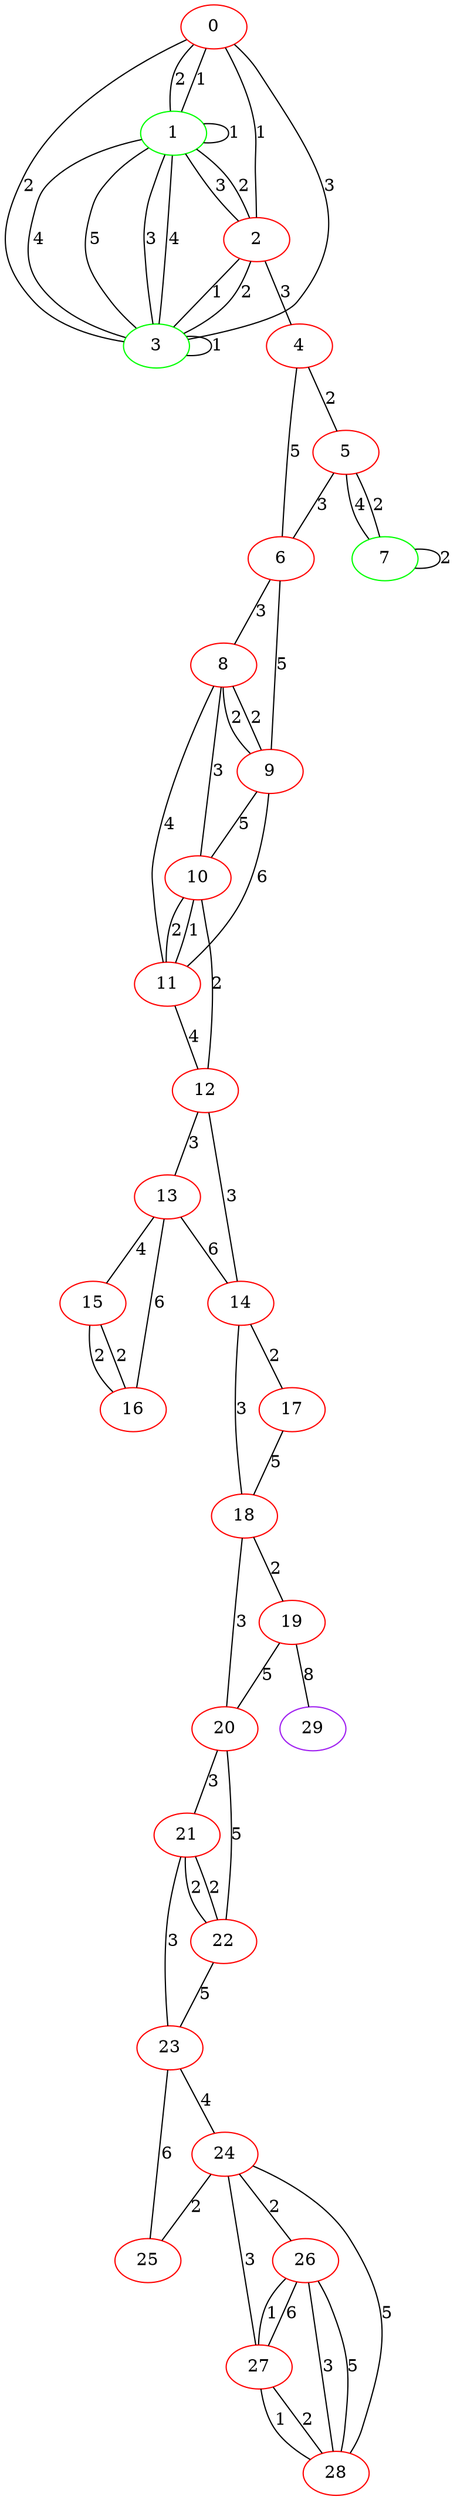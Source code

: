 graph "" {
0 [color=red, weight=1];
1 [color=green, weight=2];
2 [color=red, weight=1];
3 [color=green, weight=2];
4 [color=red, weight=1];
5 [color=red, weight=1];
6 [color=red, weight=1];
7 [color=green, weight=2];
8 [color=red, weight=1];
9 [color=red, weight=1];
10 [color=red, weight=1];
11 [color=red, weight=1];
12 [color=red, weight=1];
13 [color=red, weight=1];
14 [color=red, weight=1];
15 [color=red, weight=1];
16 [color=red, weight=1];
17 [color=red, weight=1];
18 [color=red, weight=1];
19 [color=red, weight=1];
20 [color=red, weight=1];
21 [color=red, weight=1];
22 [color=red, weight=1];
23 [color=red, weight=1];
24 [color=red, weight=1];
25 [color=red, weight=1];
26 [color=red, weight=1];
27 [color=red, weight=1];
28 [color=red, weight=1];
29 [color=purple, weight=4];
0 -- 1  [key=0, label=2];
0 -- 1  [key=1, label=1];
0 -- 2  [key=0, label=1];
0 -- 3  [key=0, label=2];
0 -- 3  [key=1, label=3];
1 -- 1  [key=0, label=1];
1 -- 2  [key=0, label=3];
1 -- 2  [key=1, label=2];
1 -- 3  [key=0, label=4];
1 -- 3  [key=1, label=5];
1 -- 3  [key=2, label=3];
1 -- 3  [key=3, label=4];
2 -- 3  [key=0, label=1];
2 -- 3  [key=1, label=2];
2 -- 4  [key=0, label=3];
3 -- 3  [key=0, label=1];
4 -- 5  [key=0, label=2];
4 -- 6  [key=0, label=5];
5 -- 6  [key=0, label=3];
5 -- 7  [key=0, label=4];
5 -- 7  [key=1, label=2];
6 -- 8  [key=0, label=3];
6 -- 9  [key=0, label=5];
7 -- 7  [key=0, label=2];
8 -- 9  [key=0, label=2];
8 -- 9  [key=1, label=2];
8 -- 10  [key=0, label=3];
8 -- 11  [key=0, label=4];
9 -- 10  [key=0, label=5];
9 -- 11  [key=0, label=6];
10 -- 11  [key=0, label=2];
10 -- 11  [key=1, label=1];
10 -- 12  [key=0, label=2];
11 -- 12  [key=0, label=4];
12 -- 13  [key=0, label=3];
12 -- 14  [key=0, label=3];
13 -- 16  [key=0, label=6];
13 -- 14  [key=0, label=6];
13 -- 15  [key=0, label=4];
14 -- 17  [key=0, label=2];
14 -- 18  [key=0, label=3];
15 -- 16  [key=0, label=2];
15 -- 16  [key=1, label=2];
17 -- 18  [key=0, label=5];
18 -- 19  [key=0, label=2];
18 -- 20  [key=0, label=3];
19 -- 20  [key=0, label=5];
19 -- 29  [key=0, label=8];
20 -- 21  [key=0, label=3];
20 -- 22  [key=0, label=5];
21 -- 22  [key=0, label=2];
21 -- 22  [key=1, label=2];
21 -- 23  [key=0, label=3];
22 -- 23  [key=0, label=5];
23 -- 24  [key=0, label=4];
23 -- 25  [key=0, label=6];
24 -- 25  [key=0, label=2];
24 -- 26  [key=0, label=2];
24 -- 27  [key=0, label=3];
24 -- 28  [key=0, label=5];
26 -- 27  [key=0, label=1];
26 -- 27  [key=1, label=6];
26 -- 28  [key=0, label=3];
26 -- 28  [key=1, label=5];
27 -- 28  [key=0, label=2];
27 -- 28  [key=1, label=1];
}
